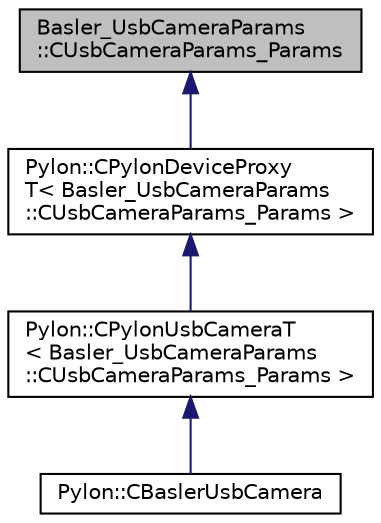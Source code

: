digraph "Basler_UsbCameraParams::CUsbCameraParams_Params"
{
  edge [fontname="Helvetica",fontsize="10",labelfontname="Helvetica",labelfontsize="10"];
  node [fontname="Helvetica",fontsize="10",shape=record];
  Node1 [label="Basler_UsbCameraParams\l::CUsbCameraParams_Params",height=0.2,width=0.4,color="black", fillcolor="grey75", style="filled", fontcolor="black"];
  Node1 -> Node2 [dir="back",color="midnightblue",fontsize="10",style="solid",fontname="Helvetica"];
  Node2 [label="Pylon::CPylonDeviceProxy\lT\< Basler_UsbCameraParams\l::CUsbCameraParams_Params \>",height=0.2,width=0.4,color="black", fillcolor="white", style="filled",URL="$class_pylon_1_1_c_pylon_device_proxy_t.html"];
  Node2 -> Node3 [dir="back",color="midnightblue",fontsize="10",style="solid",fontname="Helvetica"];
  Node3 [label="Pylon::CPylonUsbCameraT\l\< Basler_UsbCameraParams\l::CUsbCameraParams_Params \>",height=0.2,width=0.4,color="black", fillcolor="white", style="filled",URL="$class_pylon_1_1_c_pylon_usb_camera_t.html"];
  Node3 -> Node4 [dir="back",color="midnightblue",fontsize="10",style="solid",fontname="Helvetica"];
  Node4 [label="Pylon::CBaslerUsbCamera",height=0.2,width=0.4,color="black", fillcolor="white", style="filled",URL="$class_pylon_1_1_c_basler_usb_camera.html",tooltip="Low Level API: The camera class for Basler USB3 Vision camera devices. "];
}
